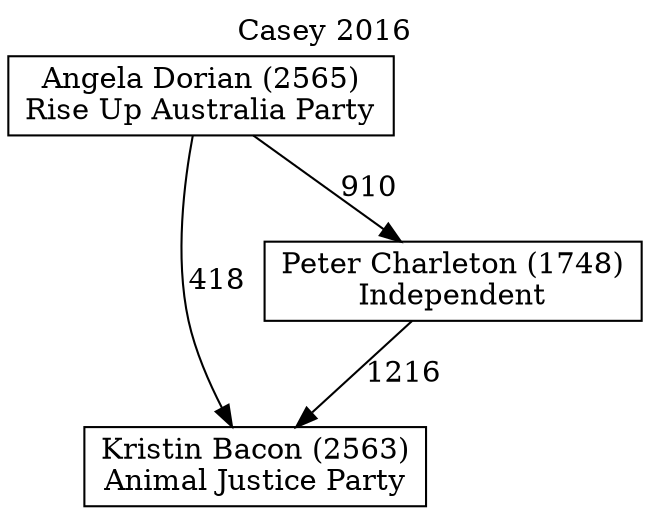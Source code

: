 // House preference flow
digraph "Kristin Bacon (2563)_Casey_2016" {
	graph [label="Casey 2016" labelloc=t mclimit=10]
	node [shape=box]
	"Kristin Bacon (2563)" [label="Kristin Bacon (2563)
Animal Justice Party"]
	"Peter Charleton (1748)" [label="Peter Charleton (1748)
Independent"]
	"Angela Dorian (2565)" [label="Angela Dorian (2565)
Rise Up Australia Party"]
	"Peter Charleton (1748)" -> "Kristin Bacon (2563)" [label=1216]
	"Angela Dorian (2565)" -> "Peter Charleton (1748)" [label=910]
	"Angela Dorian (2565)" -> "Kristin Bacon (2563)" [label=418]
}
